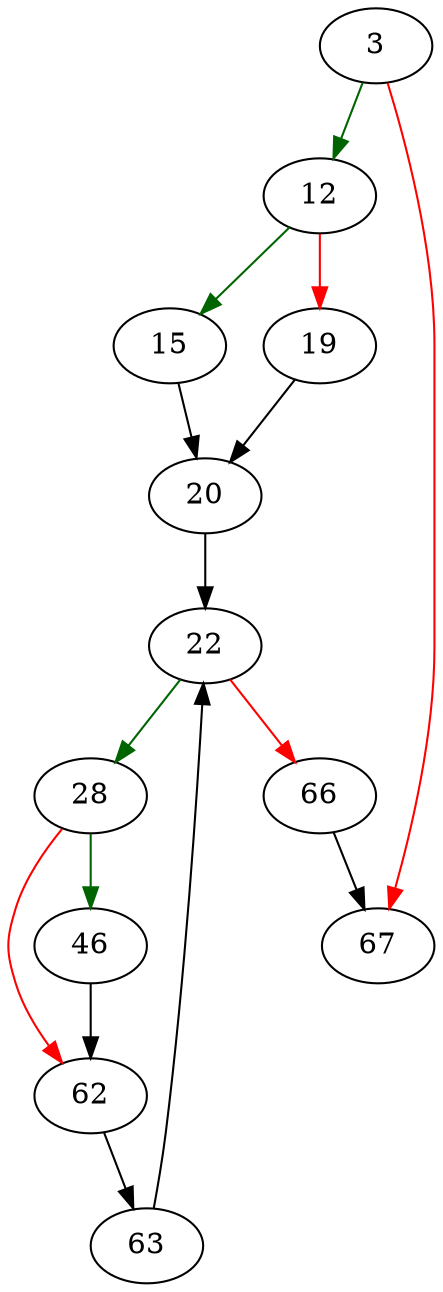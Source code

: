 strict digraph "exprListAppendList" {
	// Node definitions.
	3 [entry=true];
	12;
	67;
	15;
	19;
	20;
	22;
	28;
	66;
	46;
	62;
	63;

	// Edge definitions.
	3 -> 12 [
		color=darkgreen
		cond=true
	];
	3 -> 67 [
		color=red
		cond=false
	];
	12 -> 15 [
		color=darkgreen
		cond=true
	];
	12 -> 19 [
		color=red
		cond=false
	];
	15 -> 20;
	19 -> 20;
	20 -> 22;
	22 -> 28 [
		color=darkgreen
		cond=true
	];
	22 -> 66 [
		color=red
		cond=false
	];
	28 -> 46 [
		color=darkgreen
		cond=true
	];
	28 -> 62 [
		color=red
		cond=false
	];
	66 -> 67;
	46 -> 62;
	62 -> 63;
	63 -> 22;
}